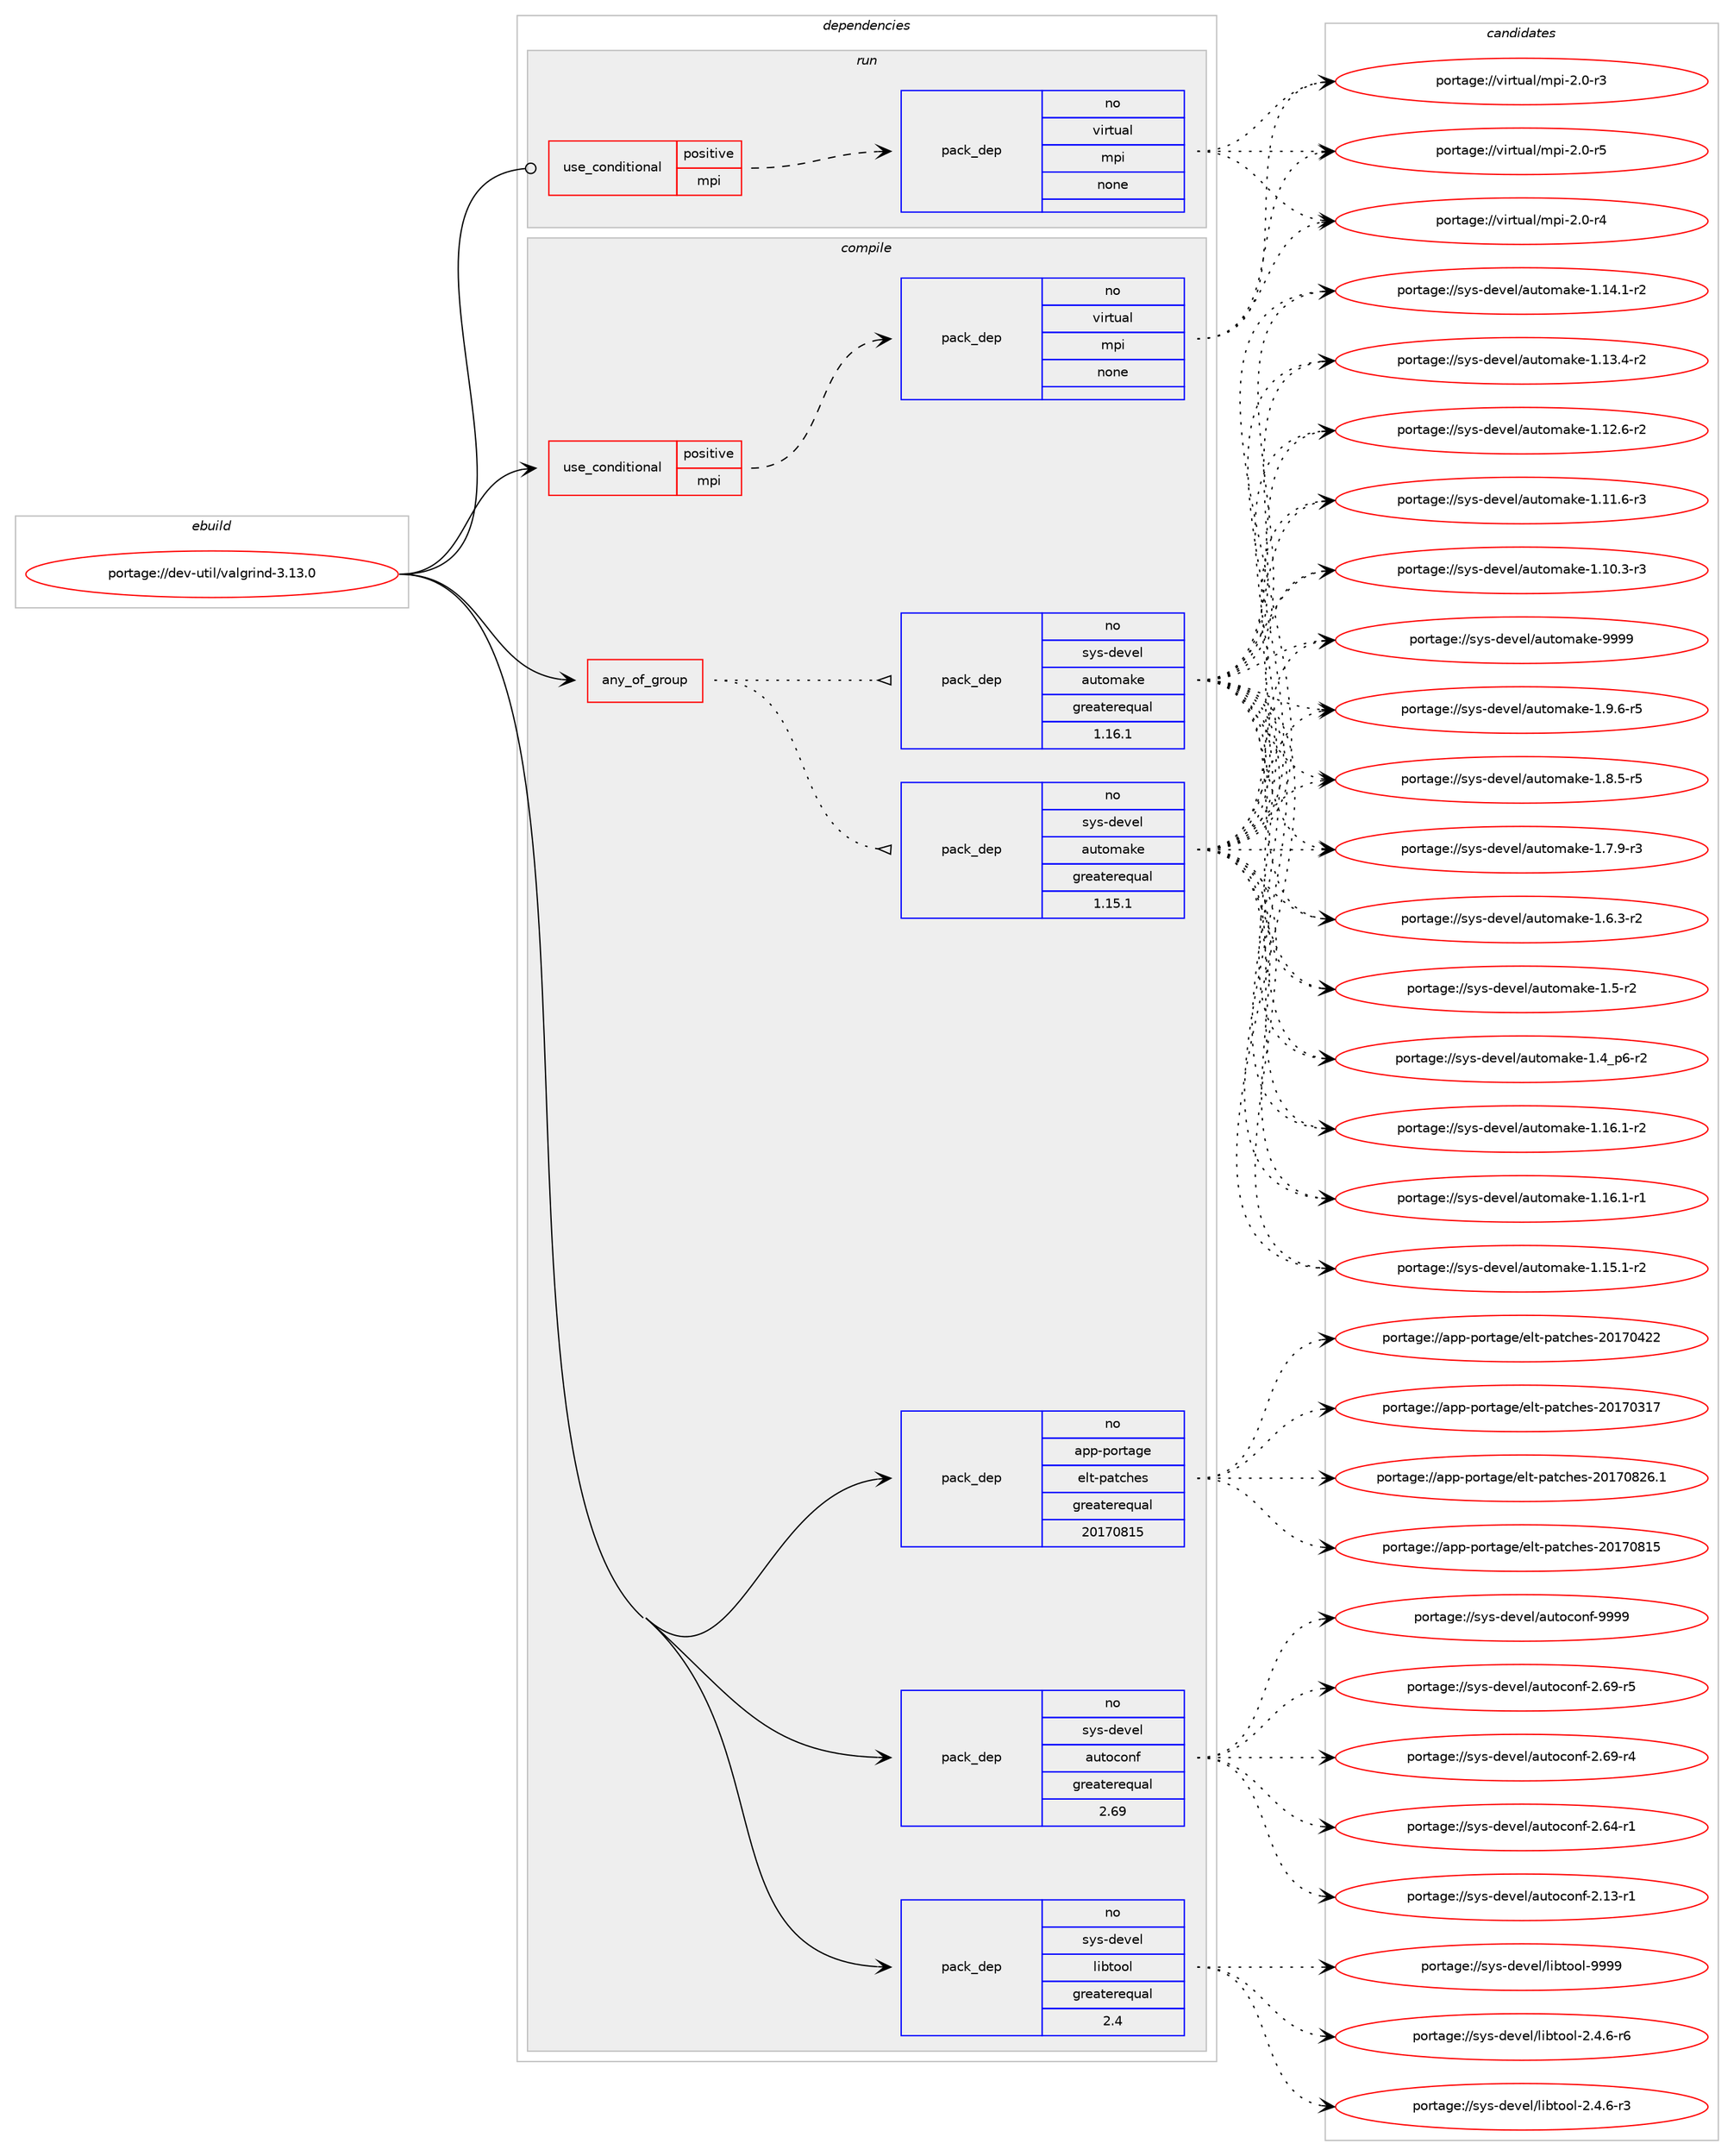 digraph prolog {

# *************
# Graph options
# *************

newrank=true;
concentrate=true;
compound=true;
graph [rankdir=LR,fontname=Helvetica,fontsize=10,ranksep=1.5];#, ranksep=2.5, nodesep=0.2];
edge  [arrowhead=vee];
node  [fontname=Helvetica,fontsize=10];

# **********
# The ebuild
# **********

subgraph cluster_leftcol {
color=gray;
label=<<i>ebuild</i>>;
id [label="portage://dev-util/valgrind-3.13.0", color=red, width=4, href="../dev-util/valgrind-3.13.0.svg"];
}

# ****************
# The dependencies
# ****************

subgraph cluster_midcol {
color=gray;
label=<<i>dependencies</i>>;
subgraph cluster_compile {
fillcolor="#eeeeee";
style=filled;
label=<<i>compile</i>>;
subgraph any4368 {
dependency296678 [label=<<TABLE BORDER="0" CELLBORDER="1" CELLSPACING="0" CELLPADDING="4"><TR><TD CELLPADDING="10">any_of_group</TD></TR></TABLE>>, shape=none, color=red];subgraph pack230682 {
dependency296679 [label=<<TABLE BORDER="0" CELLBORDER="1" CELLSPACING="0" CELLPADDING="4" WIDTH="220"><TR><TD ROWSPAN="6" CELLPADDING="30">pack_dep</TD></TR><TR><TD WIDTH="110">no</TD></TR><TR><TD>sys-devel</TD></TR><TR><TD>automake</TD></TR><TR><TD>greaterequal</TD></TR><TR><TD>1.16.1</TD></TR></TABLE>>, shape=none, color=blue];
}
dependency296678:e -> dependency296679:w [weight=20,style="dotted",arrowhead="oinv"];
subgraph pack230683 {
dependency296680 [label=<<TABLE BORDER="0" CELLBORDER="1" CELLSPACING="0" CELLPADDING="4" WIDTH="220"><TR><TD ROWSPAN="6" CELLPADDING="30">pack_dep</TD></TR><TR><TD WIDTH="110">no</TD></TR><TR><TD>sys-devel</TD></TR><TR><TD>automake</TD></TR><TR><TD>greaterequal</TD></TR><TR><TD>1.15.1</TD></TR></TABLE>>, shape=none, color=blue];
}
dependency296678:e -> dependency296680:w [weight=20,style="dotted",arrowhead="oinv"];
}
id:e -> dependency296678:w [weight=20,style="solid",arrowhead="vee"];
subgraph cond61425 {
dependency296681 [label=<<TABLE BORDER="0" CELLBORDER="1" CELLSPACING="0" CELLPADDING="4"><TR><TD ROWSPAN="3" CELLPADDING="10">use_conditional</TD></TR><TR><TD>positive</TD></TR><TR><TD>mpi</TD></TR></TABLE>>, shape=none, color=red];
subgraph pack230684 {
dependency296682 [label=<<TABLE BORDER="0" CELLBORDER="1" CELLSPACING="0" CELLPADDING="4" WIDTH="220"><TR><TD ROWSPAN="6" CELLPADDING="30">pack_dep</TD></TR><TR><TD WIDTH="110">no</TD></TR><TR><TD>virtual</TD></TR><TR><TD>mpi</TD></TR><TR><TD>none</TD></TR><TR><TD></TD></TR></TABLE>>, shape=none, color=blue];
}
dependency296681:e -> dependency296682:w [weight=20,style="dashed",arrowhead="vee"];
}
id:e -> dependency296681:w [weight=20,style="solid",arrowhead="vee"];
subgraph pack230685 {
dependency296683 [label=<<TABLE BORDER="0" CELLBORDER="1" CELLSPACING="0" CELLPADDING="4" WIDTH="220"><TR><TD ROWSPAN="6" CELLPADDING="30">pack_dep</TD></TR><TR><TD WIDTH="110">no</TD></TR><TR><TD>app-portage</TD></TR><TR><TD>elt-patches</TD></TR><TR><TD>greaterequal</TD></TR><TR><TD>20170815</TD></TR></TABLE>>, shape=none, color=blue];
}
id:e -> dependency296683:w [weight=20,style="solid",arrowhead="vee"];
subgraph pack230686 {
dependency296684 [label=<<TABLE BORDER="0" CELLBORDER="1" CELLSPACING="0" CELLPADDING="4" WIDTH="220"><TR><TD ROWSPAN="6" CELLPADDING="30">pack_dep</TD></TR><TR><TD WIDTH="110">no</TD></TR><TR><TD>sys-devel</TD></TR><TR><TD>autoconf</TD></TR><TR><TD>greaterequal</TD></TR><TR><TD>2.69</TD></TR></TABLE>>, shape=none, color=blue];
}
id:e -> dependency296684:w [weight=20,style="solid",arrowhead="vee"];
subgraph pack230687 {
dependency296685 [label=<<TABLE BORDER="0" CELLBORDER="1" CELLSPACING="0" CELLPADDING="4" WIDTH="220"><TR><TD ROWSPAN="6" CELLPADDING="30">pack_dep</TD></TR><TR><TD WIDTH="110">no</TD></TR><TR><TD>sys-devel</TD></TR><TR><TD>libtool</TD></TR><TR><TD>greaterequal</TD></TR><TR><TD>2.4</TD></TR></TABLE>>, shape=none, color=blue];
}
id:e -> dependency296685:w [weight=20,style="solid",arrowhead="vee"];
}
subgraph cluster_compileandrun {
fillcolor="#eeeeee";
style=filled;
label=<<i>compile and run</i>>;
}
subgraph cluster_run {
fillcolor="#eeeeee";
style=filled;
label=<<i>run</i>>;
subgraph cond61426 {
dependency296686 [label=<<TABLE BORDER="0" CELLBORDER="1" CELLSPACING="0" CELLPADDING="4"><TR><TD ROWSPAN="3" CELLPADDING="10">use_conditional</TD></TR><TR><TD>positive</TD></TR><TR><TD>mpi</TD></TR></TABLE>>, shape=none, color=red];
subgraph pack230688 {
dependency296687 [label=<<TABLE BORDER="0" CELLBORDER="1" CELLSPACING="0" CELLPADDING="4" WIDTH="220"><TR><TD ROWSPAN="6" CELLPADDING="30">pack_dep</TD></TR><TR><TD WIDTH="110">no</TD></TR><TR><TD>virtual</TD></TR><TR><TD>mpi</TD></TR><TR><TD>none</TD></TR><TR><TD></TD></TR></TABLE>>, shape=none, color=blue];
}
dependency296686:e -> dependency296687:w [weight=20,style="dashed",arrowhead="vee"];
}
id:e -> dependency296686:w [weight=20,style="solid",arrowhead="odot"];
}
}

# **************
# The candidates
# **************

subgraph cluster_choices {
rank=same;
color=gray;
label=<<i>candidates</i>>;

subgraph choice230682 {
color=black;
nodesep=1;
choice115121115451001011181011084797117116111109971071014557575757 [label="portage://sys-devel/automake-9999", color=red, width=4,href="../sys-devel/automake-9999.svg"];
choice115121115451001011181011084797117116111109971071014549465746544511453 [label="portage://sys-devel/automake-1.9.6-r5", color=red, width=4,href="../sys-devel/automake-1.9.6-r5.svg"];
choice115121115451001011181011084797117116111109971071014549465646534511453 [label="portage://sys-devel/automake-1.8.5-r5", color=red, width=4,href="../sys-devel/automake-1.8.5-r5.svg"];
choice115121115451001011181011084797117116111109971071014549465546574511451 [label="portage://sys-devel/automake-1.7.9-r3", color=red, width=4,href="../sys-devel/automake-1.7.9-r3.svg"];
choice115121115451001011181011084797117116111109971071014549465446514511450 [label="portage://sys-devel/automake-1.6.3-r2", color=red, width=4,href="../sys-devel/automake-1.6.3-r2.svg"];
choice11512111545100101118101108479711711611110997107101454946534511450 [label="portage://sys-devel/automake-1.5-r2", color=red, width=4,href="../sys-devel/automake-1.5-r2.svg"];
choice115121115451001011181011084797117116111109971071014549465295112544511450 [label="portage://sys-devel/automake-1.4_p6-r2", color=red, width=4,href="../sys-devel/automake-1.4_p6-r2.svg"];
choice11512111545100101118101108479711711611110997107101454946495446494511450 [label="portage://sys-devel/automake-1.16.1-r2", color=red, width=4,href="../sys-devel/automake-1.16.1-r2.svg"];
choice11512111545100101118101108479711711611110997107101454946495446494511449 [label="portage://sys-devel/automake-1.16.1-r1", color=red, width=4,href="../sys-devel/automake-1.16.1-r1.svg"];
choice11512111545100101118101108479711711611110997107101454946495346494511450 [label="portage://sys-devel/automake-1.15.1-r2", color=red, width=4,href="../sys-devel/automake-1.15.1-r2.svg"];
choice11512111545100101118101108479711711611110997107101454946495246494511450 [label="portage://sys-devel/automake-1.14.1-r2", color=red, width=4,href="../sys-devel/automake-1.14.1-r2.svg"];
choice11512111545100101118101108479711711611110997107101454946495146524511450 [label="portage://sys-devel/automake-1.13.4-r2", color=red, width=4,href="../sys-devel/automake-1.13.4-r2.svg"];
choice11512111545100101118101108479711711611110997107101454946495046544511450 [label="portage://sys-devel/automake-1.12.6-r2", color=red, width=4,href="../sys-devel/automake-1.12.6-r2.svg"];
choice11512111545100101118101108479711711611110997107101454946494946544511451 [label="portage://sys-devel/automake-1.11.6-r3", color=red, width=4,href="../sys-devel/automake-1.11.6-r3.svg"];
choice11512111545100101118101108479711711611110997107101454946494846514511451 [label="portage://sys-devel/automake-1.10.3-r3", color=red, width=4,href="../sys-devel/automake-1.10.3-r3.svg"];
dependency296679:e -> choice115121115451001011181011084797117116111109971071014557575757:w [style=dotted,weight="100"];
dependency296679:e -> choice115121115451001011181011084797117116111109971071014549465746544511453:w [style=dotted,weight="100"];
dependency296679:e -> choice115121115451001011181011084797117116111109971071014549465646534511453:w [style=dotted,weight="100"];
dependency296679:e -> choice115121115451001011181011084797117116111109971071014549465546574511451:w [style=dotted,weight="100"];
dependency296679:e -> choice115121115451001011181011084797117116111109971071014549465446514511450:w [style=dotted,weight="100"];
dependency296679:e -> choice11512111545100101118101108479711711611110997107101454946534511450:w [style=dotted,weight="100"];
dependency296679:e -> choice115121115451001011181011084797117116111109971071014549465295112544511450:w [style=dotted,weight="100"];
dependency296679:e -> choice11512111545100101118101108479711711611110997107101454946495446494511450:w [style=dotted,weight="100"];
dependency296679:e -> choice11512111545100101118101108479711711611110997107101454946495446494511449:w [style=dotted,weight="100"];
dependency296679:e -> choice11512111545100101118101108479711711611110997107101454946495346494511450:w [style=dotted,weight="100"];
dependency296679:e -> choice11512111545100101118101108479711711611110997107101454946495246494511450:w [style=dotted,weight="100"];
dependency296679:e -> choice11512111545100101118101108479711711611110997107101454946495146524511450:w [style=dotted,weight="100"];
dependency296679:e -> choice11512111545100101118101108479711711611110997107101454946495046544511450:w [style=dotted,weight="100"];
dependency296679:e -> choice11512111545100101118101108479711711611110997107101454946494946544511451:w [style=dotted,weight="100"];
dependency296679:e -> choice11512111545100101118101108479711711611110997107101454946494846514511451:w [style=dotted,weight="100"];
}
subgraph choice230683 {
color=black;
nodesep=1;
choice115121115451001011181011084797117116111109971071014557575757 [label="portage://sys-devel/automake-9999", color=red, width=4,href="../sys-devel/automake-9999.svg"];
choice115121115451001011181011084797117116111109971071014549465746544511453 [label="portage://sys-devel/automake-1.9.6-r5", color=red, width=4,href="../sys-devel/automake-1.9.6-r5.svg"];
choice115121115451001011181011084797117116111109971071014549465646534511453 [label="portage://sys-devel/automake-1.8.5-r5", color=red, width=4,href="../sys-devel/automake-1.8.5-r5.svg"];
choice115121115451001011181011084797117116111109971071014549465546574511451 [label="portage://sys-devel/automake-1.7.9-r3", color=red, width=4,href="../sys-devel/automake-1.7.9-r3.svg"];
choice115121115451001011181011084797117116111109971071014549465446514511450 [label="portage://sys-devel/automake-1.6.3-r2", color=red, width=4,href="../sys-devel/automake-1.6.3-r2.svg"];
choice11512111545100101118101108479711711611110997107101454946534511450 [label="portage://sys-devel/automake-1.5-r2", color=red, width=4,href="../sys-devel/automake-1.5-r2.svg"];
choice115121115451001011181011084797117116111109971071014549465295112544511450 [label="portage://sys-devel/automake-1.4_p6-r2", color=red, width=4,href="../sys-devel/automake-1.4_p6-r2.svg"];
choice11512111545100101118101108479711711611110997107101454946495446494511450 [label="portage://sys-devel/automake-1.16.1-r2", color=red, width=4,href="../sys-devel/automake-1.16.1-r2.svg"];
choice11512111545100101118101108479711711611110997107101454946495446494511449 [label="portage://sys-devel/automake-1.16.1-r1", color=red, width=4,href="../sys-devel/automake-1.16.1-r1.svg"];
choice11512111545100101118101108479711711611110997107101454946495346494511450 [label="portage://sys-devel/automake-1.15.1-r2", color=red, width=4,href="../sys-devel/automake-1.15.1-r2.svg"];
choice11512111545100101118101108479711711611110997107101454946495246494511450 [label="portage://sys-devel/automake-1.14.1-r2", color=red, width=4,href="../sys-devel/automake-1.14.1-r2.svg"];
choice11512111545100101118101108479711711611110997107101454946495146524511450 [label="portage://sys-devel/automake-1.13.4-r2", color=red, width=4,href="../sys-devel/automake-1.13.4-r2.svg"];
choice11512111545100101118101108479711711611110997107101454946495046544511450 [label="portage://sys-devel/automake-1.12.6-r2", color=red, width=4,href="../sys-devel/automake-1.12.6-r2.svg"];
choice11512111545100101118101108479711711611110997107101454946494946544511451 [label="portage://sys-devel/automake-1.11.6-r3", color=red, width=4,href="../sys-devel/automake-1.11.6-r3.svg"];
choice11512111545100101118101108479711711611110997107101454946494846514511451 [label="portage://sys-devel/automake-1.10.3-r3", color=red, width=4,href="../sys-devel/automake-1.10.3-r3.svg"];
dependency296680:e -> choice115121115451001011181011084797117116111109971071014557575757:w [style=dotted,weight="100"];
dependency296680:e -> choice115121115451001011181011084797117116111109971071014549465746544511453:w [style=dotted,weight="100"];
dependency296680:e -> choice115121115451001011181011084797117116111109971071014549465646534511453:w [style=dotted,weight="100"];
dependency296680:e -> choice115121115451001011181011084797117116111109971071014549465546574511451:w [style=dotted,weight="100"];
dependency296680:e -> choice115121115451001011181011084797117116111109971071014549465446514511450:w [style=dotted,weight="100"];
dependency296680:e -> choice11512111545100101118101108479711711611110997107101454946534511450:w [style=dotted,weight="100"];
dependency296680:e -> choice115121115451001011181011084797117116111109971071014549465295112544511450:w [style=dotted,weight="100"];
dependency296680:e -> choice11512111545100101118101108479711711611110997107101454946495446494511450:w [style=dotted,weight="100"];
dependency296680:e -> choice11512111545100101118101108479711711611110997107101454946495446494511449:w [style=dotted,weight="100"];
dependency296680:e -> choice11512111545100101118101108479711711611110997107101454946495346494511450:w [style=dotted,weight="100"];
dependency296680:e -> choice11512111545100101118101108479711711611110997107101454946495246494511450:w [style=dotted,weight="100"];
dependency296680:e -> choice11512111545100101118101108479711711611110997107101454946495146524511450:w [style=dotted,weight="100"];
dependency296680:e -> choice11512111545100101118101108479711711611110997107101454946495046544511450:w [style=dotted,weight="100"];
dependency296680:e -> choice11512111545100101118101108479711711611110997107101454946494946544511451:w [style=dotted,weight="100"];
dependency296680:e -> choice11512111545100101118101108479711711611110997107101454946494846514511451:w [style=dotted,weight="100"];
}
subgraph choice230684 {
color=black;
nodesep=1;
choice1181051141161179710847109112105455046484511453 [label="portage://virtual/mpi-2.0-r5", color=red, width=4,href="../virtual/mpi-2.0-r5.svg"];
choice1181051141161179710847109112105455046484511452 [label="portage://virtual/mpi-2.0-r4", color=red, width=4,href="../virtual/mpi-2.0-r4.svg"];
choice1181051141161179710847109112105455046484511451 [label="portage://virtual/mpi-2.0-r3", color=red, width=4,href="../virtual/mpi-2.0-r3.svg"];
dependency296682:e -> choice1181051141161179710847109112105455046484511453:w [style=dotted,weight="100"];
dependency296682:e -> choice1181051141161179710847109112105455046484511452:w [style=dotted,weight="100"];
dependency296682:e -> choice1181051141161179710847109112105455046484511451:w [style=dotted,weight="100"];
}
subgraph choice230685 {
color=black;
nodesep=1;
choice971121124511211111411697103101471011081164511297116991041011154550484955485650544649 [label="portage://app-portage/elt-patches-20170826.1", color=red, width=4,href="../app-portage/elt-patches-20170826.1.svg"];
choice97112112451121111141169710310147101108116451129711699104101115455048495548564953 [label="portage://app-portage/elt-patches-20170815", color=red, width=4,href="../app-portage/elt-patches-20170815.svg"];
choice97112112451121111141169710310147101108116451129711699104101115455048495548525050 [label="portage://app-portage/elt-patches-20170422", color=red, width=4,href="../app-portage/elt-patches-20170422.svg"];
choice97112112451121111141169710310147101108116451129711699104101115455048495548514955 [label="portage://app-portage/elt-patches-20170317", color=red, width=4,href="../app-portage/elt-patches-20170317.svg"];
dependency296683:e -> choice971121124511211111411697103101471011081164511297116991041011154550484955485650544649:w [style=dotted,weight="100"];
dependency296683:e -> choice97112112451121111141169710310147101108116451129711699104101115455048495548564953:w [style=dotted,weight="100"];
dependency296683:e -> choice97112112451121111141169710310147101108116451129711699104101115455048495548525050:w [style=dotted,weight="100"];
dependency296683:e -> choice97112112451121111141169710310147101108116451129711699104101115455048495548514955:w [style=dotted,weight="100"];
}
subgraph choice230686 {
color=black;
nodesep=1;
choice115121115451001011181011084797117116111991111101024557575757 [label="portage://sys-devel/autoconf-9999", color=red, width=4,href="../sys-devel/autoconf-9999.svg"];
choice1151211154510010111810110847971171161119911111010245504654574511453 [label="portage://sys-devel/autoconf-2.69-r5", color=red, width=4,href="../sys-devel/autoconf-2.69-r5.svg"];
choice1151211154510010111810110847971171161119911111010245504654574511452 [label="portage://sys-devel/autoconf-2.69-r4", color=red, width=4,href="../sys-devel/autoconf-2.69-r4.svg"];
choice1151211154510010111810110847971171161119911111010245504654524511449 [label="portage://sys-devel/autoconf-2.64-r1", color=red, width=4,href="../sys-devel/autoconf-2.64-r1.svg"];
choice1151211154510010111810110847971171161119911111010245504649514511449 [label="portage://sys-devel/autoconf-2.13-r1", color=red, width=4,href="../sys-devel/autoconf-2.13-r1.svg"];
dependency296684:e -> choice115121115451001011181011084797117116111991111101024557575757:w [style=dotted,weight="100"];
dependency296684:e -> choice1151211154510010111810110847971171161119911111010245504654574511453:w [style=dotted,weight="100"];
dependency296684:e -> choice1151211154510010111810110847971171161119911111010245504654574511452:w [style=dotted,weight="100"];
dependency296684:e -> choice1151211154510010111810110847971171161119911111010245504654524511449:w [style=dotted,weight="100"];
dependency296684:e -> choice1151211154510010111810110847971171161119911111010245504649514511449:w [style=dotted,weight="100"];
}
subgraph choice230687 {
color=black;
nodesep=1;
choice1151211154510010111810110847108105981161111111084557575757 [label="portage://sys-devel/libtool-9999", color=red, width=4,href="../sys-devel/libtool-9999.svg"];
choice1151211154510010111810110847108105981161111111084550465246544511454 [label="portage://sys-devel/libtool-2.4.6-r6", color=red, width=4,href="../sys-devel/libtool-2.4.6-r6.svg"];
choice1151211154510010111810110847108105981161111111084550465246544511451 [label="portage://sys-devel/libtool-2.4.6-r3", color=red, width=4,href="../sys-devel/libtool-2.4.6-r3.svg"];
dependency296685:e -> choice1151211154510010111810110847108105981161111111084557575757:w [style=dotted,weight="100"];
dependency296685:e -> choice1151211154510010111810110847108105981161111111084550465246544511454:w [style=dotted,weight="100"];
dependency296685:e -> choice1151211154510010111810110847108105981161111111084550465246544511451:w [style=dotted,weight="100"];
}
subgraph choice230688 {
color=black;
nodesep=1;
choice1181051141161179710847109112105455046484511453 [label="portage://virtual/mpi-2.0-r5", color=red, width=4,href="../virtual/mpi-2.0-r5.svg"];
choice1181051141161179710847109112105455046484511452 [label="portage://virtual/mpi-2.0-r4", color=red, width=4,href="../virtual/mpi-2.0-r4.svg"];
choice1181051141161179710847109112105455046484511451 [label="portage://virtual/mpi-2.0-r3", color=red, width=4,href="../virtual/mpi-2.0-r3.svg"];
dependency296687:e -> choice1181051141161179710847109112105455046484511453:w [style=dotted,weight="100"];
dependency296687:e -> choice1181051141161179710847109112105455046484511452:w [style=dotted,weight="100"];
dependency296687:e -> choice1181051141161179710847109112105455046484511451:w [style=dotted,weight="100"];
}
}

}
